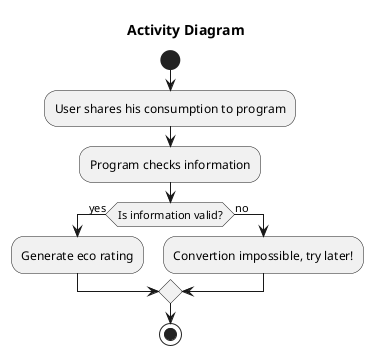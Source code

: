 @startuml

title Activity Diagram

start

:User shares his consumption to program;
:Program checks information;

if (Is information valid?) then (yes)
  :Generate eco rating;
else (no)
  :Convertion impossible, try later!;
endif

stop

@enduml
